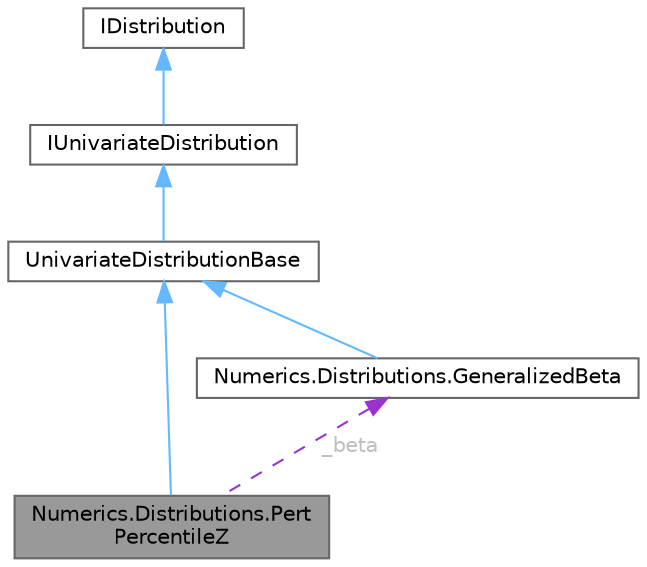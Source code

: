 digraph "Numerics.Distributions.PertPercentileZ"
{
 // LATEX_PDF_SIZE
  bgcolor="transparent";
  edge [fontname=Helvetica,fontsize=10,labelfontname=Helvetica,labelfontsize=10];
  node [fontname=Helvetica,fontsize=10,shape=box,height=0.2,width=0.4];
  Node1 [id="Node000001",label="Numerics.Distributions.Pert\lPercentileZ",height=0.2,width=0.4,color="gray40", fillcolor="grey60", style="filled", fontcolor="black",tooltip="The Pert percentile z distribution."];
  Node2 -> Node1 [id="edge1_Node000001_Node000002",dir="back",color="steelblue1",style="solid",tooltip=" "];
  Node2 [id="Node000002",label="UnivariateDistributionBase",height=0.2,width=0.4,color="gray40", fillcolor="white", style="filled",URL="$class_numerics_1_1_distributions_1_1_univariate_distribution_base.html",tooltip="Declares common functionality for all univariate distributions."];
  Node3 -> Node2 [id="edge2_Node000002_Node000003",dir="back",color="steelblue1",style="solid",tooltip=" "];
  Node3 [id="Node000003",label="IUnivariateDistribution",height=0.2,width=0.4,color="gray40", fillcolor="white", style="filled",URL="$interface_numerics_1_1_distributions_1_1_i_univariate_distribution.html",tooltip="Interface for Univariate Probability Distributions."];
  Node4 -> Node3 [id="edge3_Node000003_Node000004",dir="back",color="steelblue1",style="solid",tooltip=" "];
  Node4 [id="Node000004",label="IDistribution",height=0.2,width=0.4,color="gray40", fillcolor="white", style="filled",URL="$interface_numerics_1_1_distributions_1_1_i_distribution.html",tooltip="Simple Distribution Interface."];
  Node5 -> Node1 [id="edge4_Node000001_Node000005",dir="back",color="darkorchid3",style="dashed",tooltip=" ",label=" _beta",fontcolor="grey" ];
  Node5 [id="Node000005",label="Numerics.Distributions.GeneralizedBeta",height=0.2,width=0.4,color="gray40", fillcolor="white", style="filled",URL="$class_numerics_1_1_distributions_1_1_generalized_beta.html",tooltip="The four-parameter Beta distribution."];
  Node2 -> Node5 [id="edge5_Node000005_Node000002",dir="back",color="steelblue1",style="solid",tooltip=" "];
}
